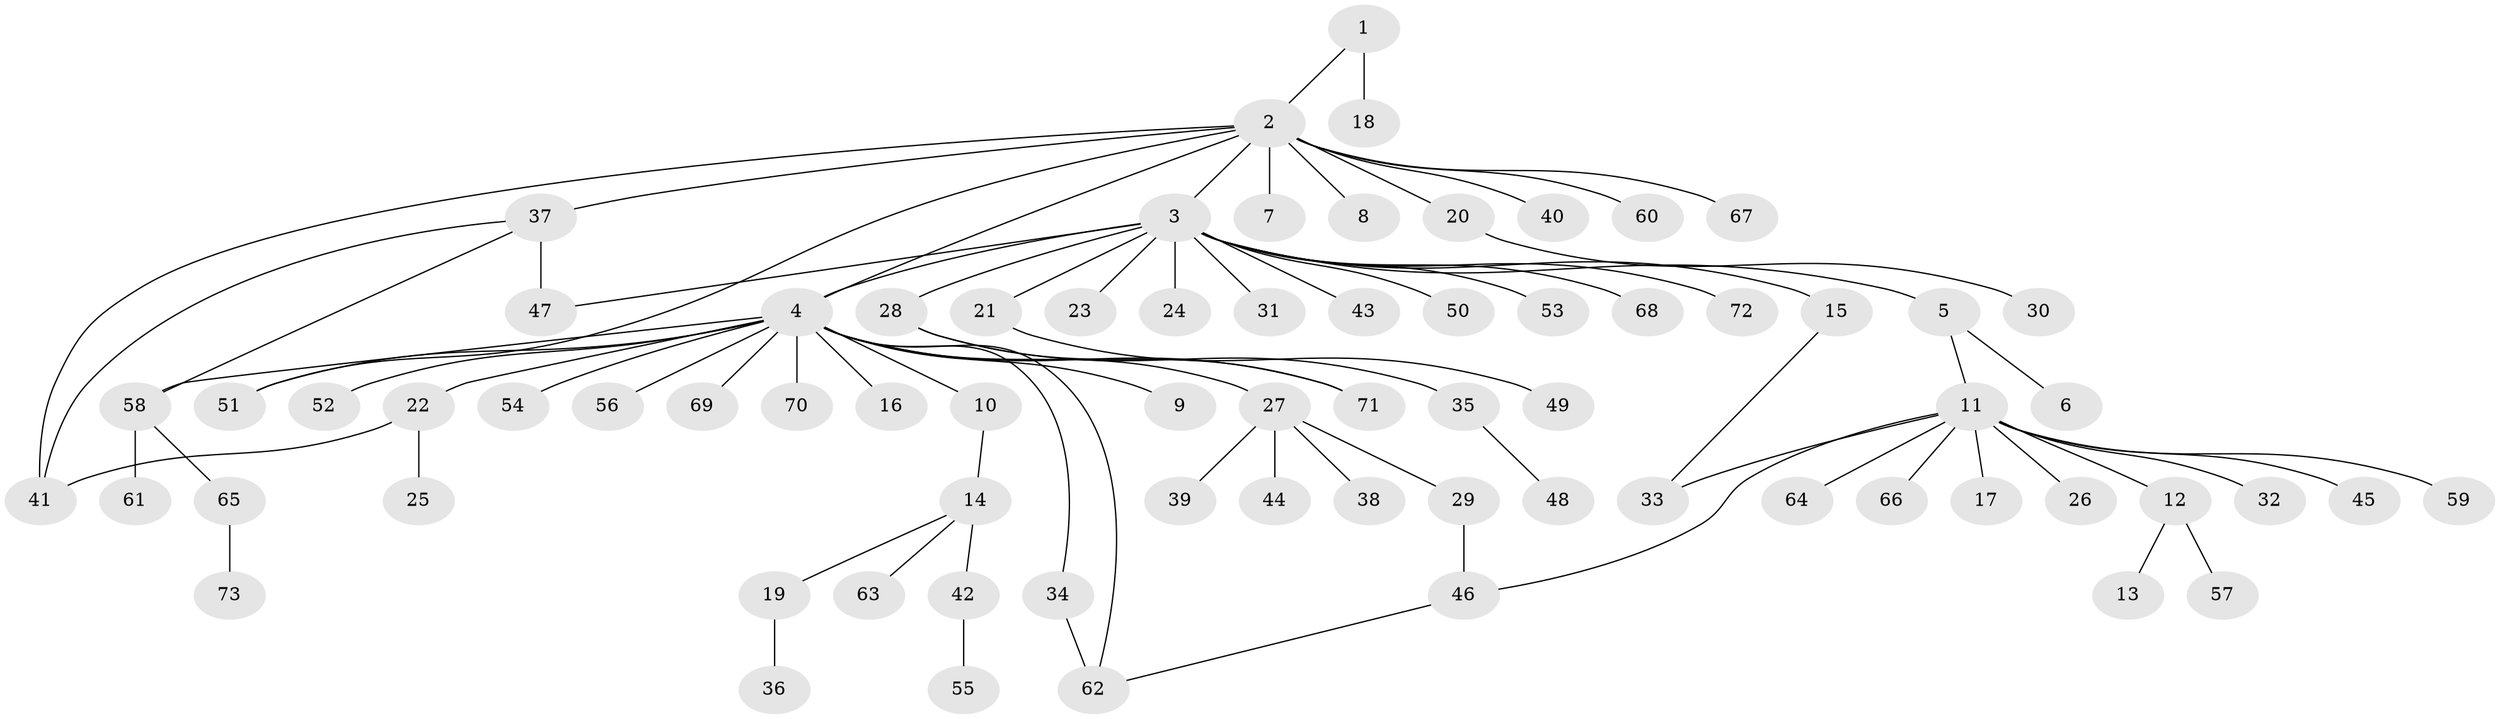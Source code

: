 // original degree distribution, {2: 0.25, 13: 0.008333333333333333, 16: 0.008333333333333333, 18: 0.008333333333333333, 4: 0.03333333333333333, 1: 0.5416666666666666, 12: 0.008333333333333333, 3: 0.11666666666666667, 7: 0.008333333333333333, 6: 0.008333333333333333, 5: 0.008333333333333333}
// Generated by graph-tools (version 1.1) at 2025/50/03/04/25 22:50:24]
// undirected, 73 vertices, 83 edges
graph export_dot {
  node [color=gray90,style=filled];
  1;
  2;
  3;
  4;
  5;
  6;
  7;
  8;
  9;
  10;
  11;
  12;
  13;
  14;
  15;
  16;
  17;
  18;
  19;
  20;
  21;
  22;
  23;
  24;
  25;
  26;
  27;
  28;
  29;
  30;
  31;
  32;
  33;
  34;
  35;
  36;
  37;
  38;
  39;
  40;
  41;
  42;
  43;
  44;
  45;
  46;
  47;
  48;
  49;
  50;
  51;
  52;
  53;
  54;
  55;
  56;
  57;
  58;
  59;
  60;
  61;
  62;
  63;
  64;
  65;
  66;
  67;
  68;
  69;
  70;
  71;
  72;
  73;
  1 -- 2 [weight=1.0];
  1 -- 18 [weight=2.0];
  2 -- 3 [weight=1.0];
  2 -- 4 [weight=1.0];
  2 -- 7 [weight=1.0];
  2 -- 8 [weight=1.0];
  2 -- 20 [weight=1.0];
  2 -- 37 [weight=1.0];
  2 -- 40 [weight=1.0];
  2 -- 41 [weight=1.0];
  2 -- 51 [weight=1.0];
  2 -- 60 [weight=1.0];
  2 -- 67 [weight=1.0];
  3 -- 4 [weight=1.0];
  3 -- 5 [weight=1.0];
  3 -- 15 [weight=1.0];
  3 -- 21 [weight=1.0];
  3 -- 23 [weight=1.0];
  3 -- 24 [weight=1.0];
  3 -- 28 [weight=1.0];
  3 -- 31 [weight=1.0];
  3 -- 43 [weight=1.0];
  3 -- 47 [weight=1.0];
  3 -- 50 [weight=1.0];
  3 -- 53 [weight=1.0];
  3 -- 68 [weight=1.0];
  3 -- 72 [weight=1.0];
  4 -- 9 [weight=1.0];
  4 -- 10 [weight=1.0];
  4 -- 16 [weight=1.0];
  4 -- 22 [weight=1.0];
  4 -- 27 [weight=1.0];
  4 -- 34 [weight=1.0];
  4 -- 51 [weight=1.0];
  4 -- 52 [weight=1.0];
  4 -- 54 [weight=1.0];
  4 -- 56 [weight=1.0];
  4 -- 58 [weight=1.0];
  4 -- 62 [weight=1.0];
  4 -- 69 [weight=1.0];
  4 -- 70 [weight=1.0];
  4 -- 71 [weight=1.0];
  5 -- 6 [weight=1.0];
  5 -- 11 [weight=1.0];
  10 -- 14 [weight=3.0];
  11 -- 12 [weight=1.0];
  11 -- 17 [weight=1.0];
  11 -- 26 [weight=1.0];
  11 -- 32 [weight=1.0];
  11 -- 33 [weight=1.0];
  11 -- 45 [weight=1.0];
  11 -- 46 [weight=1.0];
  11 -- 59 [weight=1.0];
  11 -- 64 [weight=1.0];
  11 -- 66 [weight=1.0];
  12 -- 13 [weight=1.0];
  12 -- 57 [weight=1.0];
  14 -- 19 [weight=1.0];
  14 -- 42 [weight=1.0];
  14 -- 63 [weight=1.0];
  15 -- 33 [weight=1.0];
  19 -- 36 [weight=1.0];
  20 -- 30 [weight=1.0];
  21 -- 49 [weight=1.0];
  22 -- 25 [weight=1.0];
  22 -- 41 [weight=1.0];
  27 -- 29 [weight=1.0];
  27 -- 38 [weight=1.0];
  27 -- 39 [weight=1.0];
  27 -- 44 [weight=1.0];
  28 -- 35 [weight=1.0];
  28 -- 71 [weight=1.0];
  29 -- 46 [weight=1.0];
  34 -- 62 [weight=2.0];
  35 -- 48 [weight=1.0];
  37 -- 41 [weight=1.0];
  37 -- 47 [weight=2.0];
  37 -- 58 [weight=1.0];
  42 -- 55 [weight=1.0];
  46 -- 62 [weight=1.0];
  58 -- 61 [weight=1.0];
  58 -- 65 [weight=1.0];
  65 -- 73 [weight=1.0];
}
